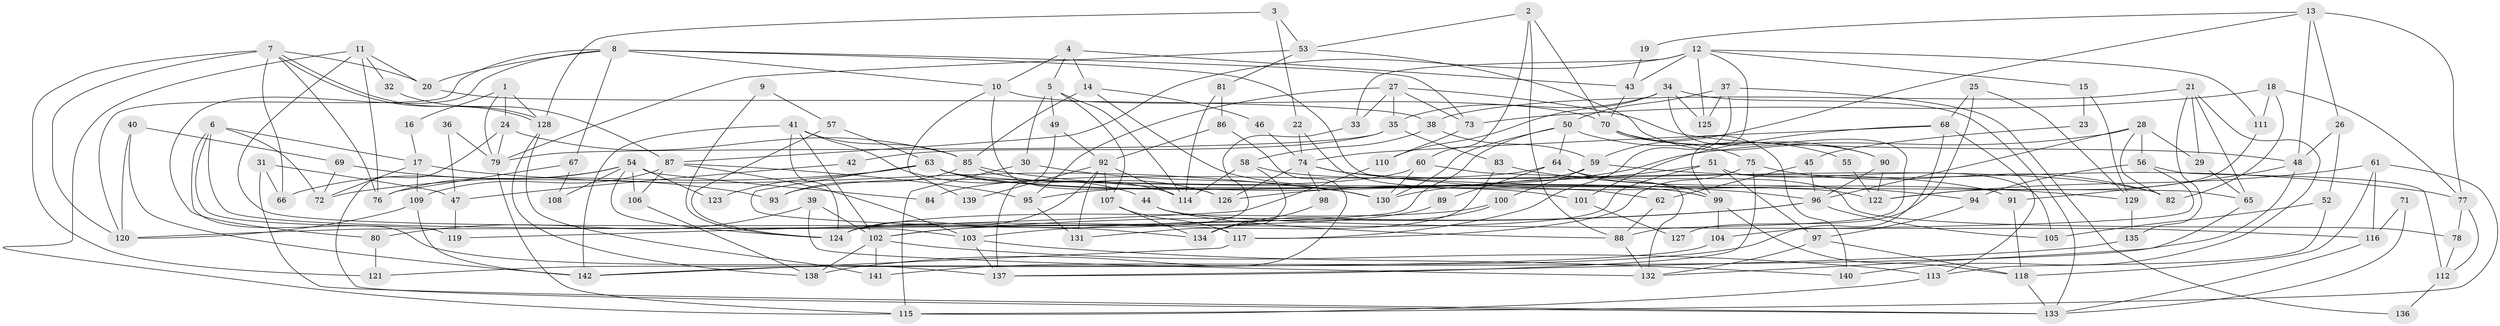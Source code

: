 // Generated by graph-tools (version 1.1) at 2025/11/02/27/25 16:11:16]
// undirected, 142 vertices, 284 edges
graph export_dot {
graph [start="1"]
  node [color=gray90,style=filled];
  1;
  2;
  3;
  4;
  5;
  6;
  7;
  8;
  9;
  10;
  11;
  12;
  13;
  14;
  15;
  16;
  17;
  18;
  19;
  20;
  21;
  22;
  23;
  24;
  25;
  26;
  27;
  28;
  29;
  30;
  31;
  32;
  33;
  34;
  35;
  36;
  37;
  38;
  39;
  40;
  41;
  42;
  43;
  44;
  45;
  46;
  47;
  48;
  49;
  50;
  51;
  52;
  53;
  54;
  55;
  56;
  57;
  58;
  59;
  60;
  61;
  62;
  63;
  64;
  65;
  66;
  67;
  68;
  69;
  70;
  71;
  72;
  73;
  74;
  75;
  76;
  77;
  78;
  79;
  80;
  81;
  82;
  83;
  84;
  85;
  86;
  87;
  88;
  89;
  90;
  91;
  92;
  93;
  94;
  95;
  96;
  97;
  98;
  99;
  100;
  101;
  102;
  103;
  104;
  105;
  106;
  107;
  108;
  109;
  110;
  111;
  112;
  113;
  114;
  115;
  116;
  117;
  118;
  119;
  120;
  121;
  122;
  123;
  124;
  125;
  126;
  127;
  128;
  129;
  130;
  131;
  132;
  133;
  134;
  135;
  136;
  137;
  138;
  139;
  140;
  141;
  142;
  1 -- 24;
  1 -- 79;
  1 -- 16;
  1 -- 128;
  2 -- 60;
  2 -- 53;
  2 -- 70;
  2 -- 88;
  3 -- 53;
  3 -- 128;
  3 -- 22;
  4 -- 43;
  4 -- 5;
  4 -- 10;
  4 -- 14;
  5 -- 49;
  5 -- 30;
  5 -- 107;
  5 -- 114;
  6 -- 137;
  6 -- 17;
  6 -- 72;
  6 -- 103;
  6 -- 119;
  7 -- 121;
  7 -- 128;
  7 -- 128;
  7 -- 20;
  7 -- 66;
  7 -- 76;
  7 -- 120;
  8 -- 10;
  8 -- 20;
  8 -- 65;
  8 -- 67;
  8 -- 73;
  8 -- 80;
  8 -- 120;
  9 -- 124;
  9 -- 57;
  10 -- 70;
  10 -- 126;
  10 -- 139;
  11 -- 20;
  11 -- 117;
  11 -- 32;
  11 -- 76;
  11 -- 115;
  12 -- 99;
  12 -- 87;
  12 -- 15;
  12 -- 33;
  12 -- 43;
  12 -- 111;
  12 -- 125;
  13 -- 77;
  13 -- 48;
  13 -- 19;
  13 -- 26;
  13 -- 59;
  14 -- 99;
  14 -- 46;
  14 -- 85;
  15 -- 129;
  15 -- 23;
  16 -- 17;
  17 -- 109;
  17 -- 72;
  17 -- 130;
  18 -- 82;
  18 -- 77;
  18 -- 73;
  18 -- 111;
  19 -- 43;
  20 -- 38;
  21 -- 38;
  21 -- 65;
  21 -- 29;
  21 -- 135;
  21 -- 140;
  22 -- 74;
  22 -- 62;
  23 -- 45;
  24 -- 79;
  24 -- 85;
  24 -- 133;
  25 -- 68;
  25 -- 129;
  25 -- 127;
  26 -- 52;
  26 -- 48;
  27 -- 95;
  27 -- 73;
  27 -- 33;
  27 -- 35;
  27 -- 48;
  28 -- 96;
  28 -- 126;
  28 -- 29;
  28 -- 56;
  28 -- 82;
  29 -- 65;
  30 -- 130;
  30 -- 115;
  31 -- 66;
  31 -- 133;
  31 -- 47;
  32 -- 87;
  33 -- 124;
  34 -- 35;
  34 -- 133;
  34 -- 88;
  34 -- 110;
  34 -- 125;
  35 -- 79;
  35 -- 42;
  35 -- 83;
  36 -- 79;
  36 -- 47;
  37 -- 125;
  37 -- 50;
  37 -- 117;
  37 -- 136;
  38 -- 59;
  38 -- 58;
  39 -- 132;
  39 -- 102;
  39 -- 80;
  40 -- 120;
  40 -- 142;
  40 -- 69;
  41 -- 124;
  41 -- 85;
  41 -- 44;
  41 -- 102;
  41 -- 142;
  42 -- 47;
  43 -- 70;
  44 -- 88;
  44 -- 116;
  45 -- 62;
  45 -- 96;
  46 -- 74;
  47 -- 119;
  48 -- 91;
  48 -- 142;
  49 -- 92;
  49 -- 137;
  50 -- 120;
  50 -- 130;
  50 -- 55;
  50 -- 64;
  51 -- 97;
  51 -- 130;
  51 -- 105;
  51 -- 124;
  52 -- 113;
  52 -- 105;
  53 -- 81;
  53 -- 90;
  53 -- 79;
  54 -- 124;
  54 -- 76;
  54 -- 66;
  54 -- 84;
  54 -- 106;
  54 -- 108;
  54 -- 123;
  55 -- 122;
  56 -- 94;
  56 -- 104;
  56 -- 112;
  57 -- 63;
  57 -- 124;
  58 -- 114;
  58 -- 91;
  58 -- 134;
  59 -- 100;
  59 -- 77;
  59 -- 95;
  60 -- 93;
  60 -- 132;
  60 -- 130;
  61 -- 122;
  61 -- 115;
  61 -- 116;
  61 -- 118;
  62 -- 88;
  63 -- 134;
  63 -- 114;
  63 -- 72;
  63 -- 99;
  63 -- 101;
  63 -- 122;
  63 -- 123;
  64 -- 99;
  64 -- 78;
  64 -- 84;
  64 -- 89;
  65 -- 132;
  67 -- 76;
  67 -- 108;
  68 -- 74;
  68 -- 141;
  68 -- 101;
  68 -- 113;
  69 -- 72;
  69 -- 93;
  70 -- 140;
  70 -- 75;
  70 -- 90;
  71 -- 133;
  71 -- 116;
  73 -- 110;
  74 -- 126;
  74 -- 82;
  74 -- 98;
  74 -- 129;
  75 -- 117;
  75 -- 82;
  75 -- 137;
  77 -- 112;
  77 -- 78;
  78 -- 112;
  79 -- 115;
  80 -- 121;
  81 -- 86;
  81 -- 114;
  83 -- 131;
  83 -- 94;
  85 -- 96;
  85 -- 93;
  85 -- 126;
  86 -- 92;
  86 -- 138;
  87 -- 106;
  87 -- 109;
  87 -- 95;
  87 -- 103;
  88 -- 132;
  89 -- 102;
  90 -- 122;
  90 -- 96;
  91 -- 118;
  92 -- 107;
  92 -- 124;
  92 -- 114;
  92 -- 131;
  92 -- 139;
  94 -- 97;
  95 -- 131;
  96 -- 103;
  96 -- 102;
  96 -- 105;
  97 -- 118;
  97 -- 132;
  98 -- 134;
  99 -- 118;
  99 -- 104;
  100 -- 134;
  100 -- 124;
  101 -- 127;
  102 -- 113;
  102 -- 138;
  102 -- 141;
  103 -- 137;
  103 -- 140;
  104 -- 121;
  106 -- 138;
  107 -- 117;
  107 -- 134;
  109 -- 142;
  109 -- 120;
  110 -- 119;
  111 -- 122;
  112 -- 136;
  113 -- 115;
  116 -- 133;
  117 -- 142;
  118 -- 133;
  128 -- 138;
  128 -- 141;
  129 -- 135;
  135 -- 137;
}
